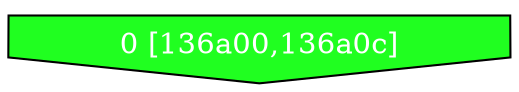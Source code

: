 diGraph libnss3{
	libnss3_0  [style=filled fillcolor="#20FF20" fontcolor="#ffffff" shape=invhouse label="0 [136a00,136a0c]"]


}